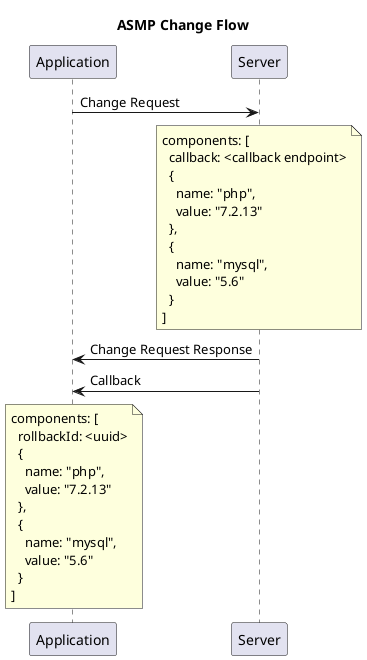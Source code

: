 @startuml
title ASMP Change Flow

Application->Server: Change Request
note over Server
	components: [
	  callback: <callback endpoint>
	  {
	    name: "php",
	    value: "7.2.13"
	  },
	  {
	    name: "mysql",
	    value: "5.6"
	  }
	]
end note
Server->Application: Change Request Response

Server->Application: Callback
note over Application
	components: [
	  rollbackId: <uuid>
	  {
	    name: "php",
	    value: "7.2.13"
	  },
	  {
	    name: "mysql",
	    value: "5.6"
	  }
	]
end note
@enduml
